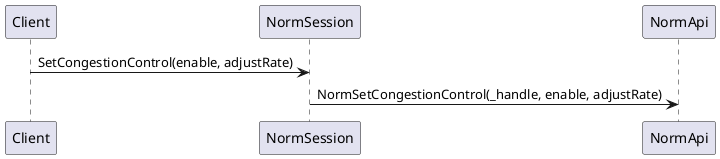 @startuml
Client -> NormSession : SetCongestionControl(enable, adjustRate)
NormSession -> NormApi : NormSetCongestionControl(_handle, enable, adjustRate)
@enduml